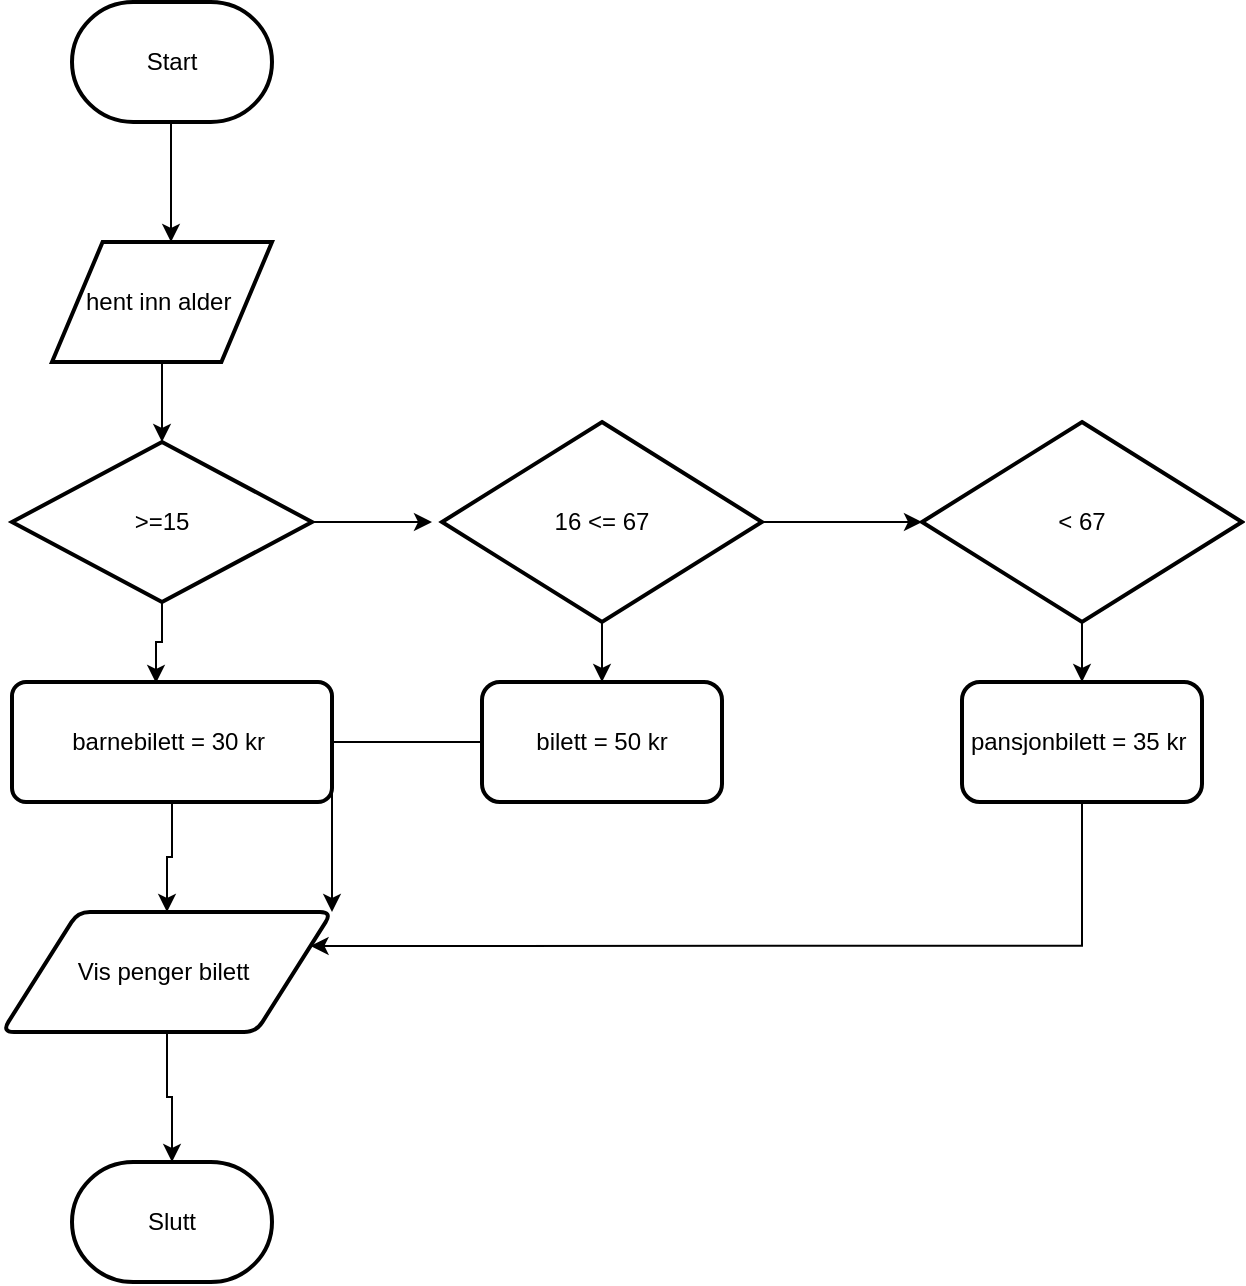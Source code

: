 <mxfile version="22.1.16" type="device" pages="2">
  <diagram name="Page-1" id="v_pH-upielrP5TEvdxz5">
    <mxGraphModel dx="1194" dy="605" grid="1" gridSize="10" guides="1" tooltips="1" connect="1" arrows="1" fold="1" page="1" pageScale="1" pageWidth="827" pageHeight="1169" math="0" shadow="0">
      <root>
        <mxCell id="0" />
        <mxCell id="1" parent="0" />
        <mxCell id="LuUeZSiwlCKiO2b5Vnxp-4" value="Start" style="strokeWidth=2;html=1;shape=mxgraph.flowchart.terminator;whiteSpace=wrap;" parent="1" vertex="1">
          <mxGeometry x="155" y="100" width="100" height="60" as="geometry" />
        </mxCell>
        <mxCell id="LuUeZSiwlCKiO2b5Vnxp-5" value="Slutt" style="strokeWidth=2;html=1;shape=mxgraph.flowchart.terminator;whiteSpace=wrap;" parent="1" vertex="1">
          <mxGeometry x="155" y="680" width="100" height="60" as="geometry" />
        </mxCell>
        <mxCell id="LuUeZSiwlCKiO2b5Vnxp-6" value="hent inn alder&amp;nbsp;" style="shape=parallelogram;html=1;strokeWidth=2;perimeter=parallelogramPerimeter;whiteSpace=wrap;rounded=1;arcSize=0;size=0.23;" parent="1" vertex="1">
          <mxGeometry x="145" y="220" width="110" height="60" as="geometry" />
        </mxCell>
        <mxCell id="LuUeZSiwlCKiO2b5Vnxp-7" value="" style="endArrow=classic;html=1;rounded=0;" parent="1" edge="1">
          <mxGeometry width="50" height="50" relative="1" as="geometry">
            <mxPoint x="204.5" y="160" as="sourcePoint" />
            <mxPoint x="204.5" y="220" as="targetPoint" />
          </mxGeometry>
        </mxCell>
        <mxCell id="LuUeZSiwlCKiO2b5Vnxp-10" value="&amp;gt;=15" style="strokeWidth=2;html=1;shape=mxgraph.flowchart.decision;whiteSpace=wrap;" parent="1" vertex="1">
          <mxGeometry x="125" y="320" width="150" height="80" as="geometry" />
        </mxCell>
        <mxCell id="LuUeZSiwlCKiO2b5Vnxp-12" style="edgeStyle=orthogonalEdgeStyle;rounded=0;orthogonalLoop=1;jettySize=auto;html=1;exitX=0.5;exitY=1;exitDx=0;exitDy=0;entryX=0.5;entryY=0;entryDx=0;entryDy=0;entryPerimeter=0;" parent="1" source="LuUeZSiwlCKiO2b5Vnxp-6" target="LuUeZSiwlCKiO2b5Vnxp-10" edge="1">
          <mxGeometry relative="1" as="geometry" />
        </mxCell>
        <mxCell id="LuUeZSiwlCKiO2b5Vnxp-18" style="edgeStyle=orthogonalEdgeStyle;rounded=0;orthogonalLoop=1;jettySize=auto;html=1;" parent="1" source="LuUeZSiwlCKiO2b5Vnxp-13" target="LuUeZSiwlCKiO2b5Vnxp-16" edge="1">
          <mxGeometry relative="1" as="geometry" />
        </mxCell>
        <mxCell id="LuUeZSiwlCKiO2b5Vnxp-13" value="barnebilett = 30 kr&amp;nbsp;" style="rounded=1;whiteSpace=wrap;html=1;absoluteArcSize=1;arcSize=14;strokeWidth=2;" parent="1" vertex="1">
          <mxGeometry x="125" y="440" width="160" height="60" as="geometry" />
        </mxCell>
        <mxCell id="LuUeZSiwlCKiO2b5Vnxp-16" value="Vis penger bilett&amp;nbsp;" style="shape=parallelogram;html=1;strokeWidth=2;perimeter=parallelogramPerimeter;whiteSpace=wrap;rounded=1;arcSize=12;size=0.23;" parent="1" vertex="1">
          <mxGeometry x="120" y="555" width="165" height="60" as="geometry" />
        </mxCell>
        <mxCell id="LuUeZSiwlCKiO2b5Vnxp-17" style="edgeStyle=orthogonalEdgeStyle;rounded=0;orthogonalLoop=1;jettySize=auto;html=1;entryX=0.45;entryY=0.008;entryDx=0;entryDy=0;entryPerimeter=0;" parent="1" source="LuUeZSiwlCKiO2b5Vnxp-10" target="LuUeZSiwlCKiO2b5Vnxp-13" edge="1">
          <mxGeometry relative="1" as="geometry" />
        </mxCell>
        <mxCell id="LuUeZSiwlCKiO2b5Vnxp-19" style="edgeStyle=orthogonalEdgeStyle;rounded=0;orthogonalLoop=1;jettySize=auto;html=1;entryX=0.5;entryY=0;entryDx=0;entryDy=0;entryPerimeter=0;" parent="1" source="LuUeZSiwlCKiO2b5Vnxp-16" target="LuUeZSiwlCKiO2b5Vnxp-5" edge="1">
          <mxGeometry relative="1" as="geometry" />
        </mxCell>
        <mxCell id="LuUeZSiwlCKiO2b5Vnxp-20" value="" style="endArrow=classic;html=1;rounded=0;" parent="1" edge="1">
          <mxGeometry width="50" height="50" relative="1" as="geometry">
            <mxPoint x="275" y="360" as="sourcePoint" />
            <mxPoint x="335" y="360" as="targetPoint" />
          </mxGeometry>
        </mxCell>
        <mxCell id="LuUeZSiwlCKiO2b5Vnxp-24" value="" style="edgeStyle=orthogonalEdgeStyle;rounded=0;orthogonalLoop=1;jettySize=auto;html=1;" parent="1" source="LuUeZSiwlCKiO2b5Vnxp-22" target="LuUeZSiwlCKiO2b5Vnxp-23" edge="1">
          <mxGeometry relative="1" as="geometry" />
        </mxCell>
        <mxCell id="LuUeZSiwlCKiO2b5Vnxp-27" value="" style="edgeStyle=orthogonalEdgeStyle;rounded=0;orthogonalLoop=1;jettySize=auto;html=1;" parent="1" source="LuUeZSiwlCKiO2b5Vnxp-22" target="LuUeZSiwlCKiO2b5Vnxp-26" edge="1">
          <mxGeometry relative="1" as="geometry" />
        </mxCell>
        <mxCell id="LuUeZSiwlCKiO2b5Vnxp-22" value="16 &amp;lt;= 67" style="strokeWidth=2;html=1;shape=mxgraph.flowchart.decision;whiteSpace=wrap;" parent="1" vertex="1">
          <mxGeometry x="340" y="310" width="160" height="100" as="geometry" />
        </mxCell>
        <mxCell id="LuUeZSiwlCKiO2b5Vnxp-25" style="edgeStyle=orthogonalEdgeStyle;rounded=0;orthogonalLoop=1;jettySize=auto;html=1;entryX=1;entryY=0;entryDx=0;entryDy=0;" parent="1" source="LuUeZSiwlCKiO2b5Vnxp-23" target="LuUeZSiwlCKiO2b5Vnxp-16" edge="1">
          <mxGeometry relative="1" as="geometry" />
        </mxCell>
        <mxCell id="LuUeZSiwlCKiO2b5Vnxp-23" value="bilett = 50 kr" style="rounded=1;whiteSpace=wrap;html=1;strokeWidth=2;" parent="1" vertex="1">
          <mxGeometry x="360" y="440" width="120" height="60" as="geometry" />
        </mxCell>
        <mxCell id="LuUeZSiwlCKiO2b5Vnxp-29" value="" style="edgeStyle=orthogonalEdgeStyle;rounded=0;orthogonalLoop=1;jettySize=auto;html=1;" parent="1" source="LuUeZSiwlCKiO2b5Vnxp-26" target="LuUeZSiwlCKiO2b5Vnxp-28" edge="1">
          <mxGeometry relative="1" as="geometry" />
        </mxCell>
        <mxCell id="LuUeZSiwlCKiO2b5Vnxp-26" value="&amp;lt; 67" style="strokeWidth=2;html=1;shape=mxgraph.flowchart.decision;whiteSpace=wrap;" parent="1" vertex="1">
          <mxGeometry x="580" y="310" width="160" height="100" as="geometry" />
        </mxCell>
        <mxCell id="LuUeZSiwlCKiO2b5Vnxp-30" style="edgeStyle=orthogonalEdgeStyle;rounded=0;orthogonalLoop=1;jettySize=auto;html=1;entryX=1;entryY=0.25;entryDx=0;entryDy=0;" parent="1" source="LuUeZSiwlCKiO2b5Vnxp-28" target="LuUeZSiwlCKiO2b5Vnxp-16" edge="1">
          <mxGeometry relative="1" as="geometry">
            <Array as="points">
              <mxPoint x="660" y="572" />
            </Array>
          </mxGeometry>
        </mxCell>
        <mxCell id="LuUeZSiwlCKiO2b5Vnxp-28" value="pansjonbilett = 35 kr&amp;nbsp;" style="rounded=1;whiteSpace=wrap;html=1;strokeWidth=2;" parent="1" vertex="1">
          <mxGeometry x="600" y="440" width="120" height="60" as="geometry" />
        </mxCell>
      </root>
    </mxGraphModel>
  </diagram>
  <diagram id="ba7t-G7cDBkXwQO-rP02" name="Page-2">
    <mxGraphModel dx="1194" dy="605" grid="1" gridSize="10" guides="1" tooltips="1" connect="1" arrows="1" fold="1" page="1" pageScale="1" pageWidth="827" pageHeight="1169" math="0" shadow="0">
      <root>
        <mxCell id="0" />
        <mxCell id="1" parent="0" />
        <mxCell id="Ya4XnHxlEfotuKPzlE-2-5" value="Brukervalg" style="swimlane;fontStyle=1;align=center;verticalAlign=top;childLayout=stackLayout;horizontal=1;startSize=26;horizontalStack=0;resizeParent=1;resizeParentMax=0;resizeLast=0;collapsible=1;marginBottom=0;whiteSpace=wrap;html=1;" vertex="1" parent="1">
          <mxGeometry x="240" y="170" width="160" height="164" as="geometry" />
        </mxCell>
        <mxCell id="Ya4XnHxlEfotuKPzlE-2-9" value="+ Feil bokstav: int" style="text;strokeColor=none;fillColor=none;align=left;verticalAlign=top;spacingLeft=4;spacingRight=4;overflow=hidden;rotatable=0;points=[[0,0.5],[1,0.5]];portConstraint=eastwest;whiteSpace=wrap;html=1;" vertex="1" parent="Ya4XnHxlEfotuKPzlE-2-5">
          <mxGeometry y="26" width="160" height="26" as="geometry" />
        </mxCell>
        <mxCell id="Ya4XnHxlEfotuKPzlE-2-6" value="+Riktig boksav: int" style="text;strokeColor=none;fillColor=none;align=left;verticalAlign=top;spacingLeft=4;spacingRight=4;overflow=hidden;rotatable=0;points=[[0,0.5],[1,0.5]];portConstraint=eastwest;whiteSpace=wrap;html=1;" vertex="1" parent="Ya4XnHxlEfotuKPzlE-2-5">
          <mxGeometry y="52" width="160" height="26" as="geometry" />
        </mxCell>
        <mxCell id="Ya4XnHxlEfotuKPzlE-2-7" value="" style="line;strokeWidth=1;fillColor=none;align=left;verticalAlign=middle;spacingTop=-1;spacingLeft=3;spacingRight=3;rotatable=0;labelPosition=right;points=[];portConstraint=eastwest;strokeColor=inherit;" vertex="1" parent="Ya4XnHxlEfotuKPzlE-2-5">
          <mxGeometry y="78" width="160" height="8" as="geometry" />
        </mxCell>
        <mxCell id="Ya4XnHxlEfotuKPzlE-2-8" value="+heng()" style="text;strokeColor=none;fillColor=none;align=left;verticalAlign=top;spacingLeft=4;spacingRight=4;overflow=hidden;rotatable=0;points=[[0,0.5],[1,0.5]];portConstraint=eastwest;whiteSpace=wrap;html=1;" vertex="1" parent="Ya4XnHxlEfotuKPzlE-2-5">
          <mxGeometry y="86" width="160" height="26" as="geometry" />
        </mxCell>
        <mxCell id="Ya4XnHxlEfotuKPzlE-2-11" value="+seier()" style="text;strokeColor=none;fillColor=none;align=left;verticalAlign=top;spacingLeft=4;spacingRight=4;overflow=hidden;rotatable=0;points=[[0,0.5],[1,0.5]];portConstraint=eastwest;whiteSpace=wrap;html=1;" vertex="1" parent="Ya4XnHxlEfotuKPzlE-2-5">
          <mxGeometry y="112" width="160" height="26" as="geometry" />
        </mxCell>
        <mxCell id="Ya4XnHxlEfotuKPzlE-2-18" value="+Legge_til_Bokstav()" style="text;strokeColor=none;fillColor=none;align=left;verticalAlign=top;spacingLeft=4;spacingRight=4;overflow=hidden;rotatable=0;points=[[0,0.5],[1,0.5]];portConstraint=eastwest;whiteSpace=wrap;html=1;" vertex="1" parent="Ya4XnHxlEfotuKPzlE-2-5">
          <mxGeometry y="138" width="160" height="26" as="geometry" />
        </mxCell>
        <mxCell id="Ya4XnHxlEfotuKPzlE-2-12" value="Hangman" style="swimlane;fontStyle=1;align=center;verticalAlign=top;childLayout=stackLayout;horizontal=1;startSize=26;horizontalStack=0;resizeParent=1;resizeParentMax=0;resizeLast=0;collapsible=1;marginBottom=0;whiteSpace=wrap;html=1;" vertex="1" parent="1">
          <mxGeometry x="470" y="334" width="160" height="138" as="geometry" />
        </mxCell>
        <mxCell id="Ya4XnHxlEfotuKPzlE-2-13" value="+ gjett_bokstav: input" style="text;strokeColor=none;fillColor=none;align=left;verticalAlign=top;spacingLeft=4;spacingRight=4;overflow=hidden;rotatable=0;points=[[0,0.5],[1,0.5]];portConstraint=eastwest;whiteSpace=wrap;html=1;" vertex="1" parent="Ya4XnHxlEfotuKPzlE-2-12">
          <mxGeometry y="26" width="160" height="26" as="geometry" />
        </mxCell>
        <mxCell id="Ya4XnHxlEfotuKPzlE-2-14" value="" style="line;strokeWidth=1;fillColor=none;align=left;verticalAlign=middle;spacingTop=-1;spacingLeft=3;spacingRight=3;rotatable=0;labelPosition=right;points=[];portConstraint=eastwest;strokeColor=inherit;" vertex="1" parent="Ya4XnHxlEfotuKPzlE-2-12">
          <mxGeometry y="52" width="160" height="8" as="geometry" />
        </mxCell>
        <mxCell id="Ya4XnHxlEfotuKPzlE-2-15" value="+Meny()" style="text;strokeColor=none;fillColor=none;align=left;verticalAlign=top;spacingLeft=4;spacingRight=4;overflow=hidden;rotatable=0;points=[[0,0.5],[1,0.5]];portConstraint=eastwest;whiteSpace=wrap;html=1;" vertex="1" parent="Ya4XnHxlEfotuKPzlE-2-12">
          <mxGeometry y="60" width="160" height="26" as="geometry" />
        </mxCell>
        <mxCell id="Ya4XnHxlEfotuKPzlE-2-16" value="+Start()" style="text;strokeColor=none;fillColor=none;align=left;verticalAlign=top;spacingLeft=4;spacingRight=4;overflow=hidden;rotatable=0;points=[[0,0.5],[1,0.5]];portConstraint=eastwest;whiteSpace=wrap;html=1;" vertex="1" parent="Ya4XnHxlEfotuKPzlE-2-12">
          <mxGeometry y="86" width="160" height="26" as="geometry" />
        </mxCell>
        <mxCell id="Ya4XnHxlEfotuKPzlE-2-17" value="+Avslutt()" style="text;strokeColor=none;fillColor=none;align=left;verticalAlign=top;spacingLeft=4;spacingRight=4;overflow=hidden;rotatable=0;points=[[0,0.5],[1,0.5]];portConstraint=eastwest;whiteSpace=wrap;html=1;" vertex="1" parent="Ya4XnHxlEfotuKPzlE-2-12">
          <mxGeometry y="112" width="160" height="26" as="geometry" />
        </mxCell>
        <mxCell id="Ya4XnHxlEfotuKPzlE-2-19" value="Velg kateogri" style="swimlane;fontStyle=1;align=center;verticalAlign=top;childLayout=stackLayout;horizontal=1;startSize=26;horizontalStack=0;resizeParent=1;resizeParentMax=0;resizeLast=0;collapsible=1;marginBottom=0;whiteSpace=wrap;html=1;" vertex="1" parent="1">
          <mxGeometry x="70" y="390" width="160" height="138" as="geometry" />
        </mxCell>
        <mxCell id="Ya4XnHxlEfotuKPzlE-2-20" value="+ Kategori 1: list" style="text;strokeColor=none;fillColor=none;align=left;verticalAlign=top;spacingLeft=4;spacingRight=4;overflow=hidden;rotatable=0;points=[[0,0.5],[1,0.5]];portConstraint=eastwest;whiteSpace=wrap;html=1;" vertex="1" parent="Ya4XnHxlEfotuKPzlE-2-19">
          <mxGeometry y="26" width="160" height="26" as="geometry" />
        </mxCell>
        <mxCell id="Ya4XnHxlEfotuKPzlE-2-25" value="+ Kategori 2: list" style="text;strokeColor=none;fillColor=none;align=left;verticalAlign=top;spacingLeft=4;spacingRight=4;overflow=hidden;rotatable=0;points=[[0,0.5],[1,0.5]];portConstraint=eastwest;whiteSpace=wrap;html=1;" vertex="1" parent="Ya4XnHxlEfotuKPzlE-2-19">
          <mxGeometry y="52" width="160" height="26" as="geometry" />
        </mxCell>
        <mxCell id="Ya4XnHxlEfotuKPzlE-2-26" value="+ Kategori 3: list" style="text;strokeColor=none;fillColor=none;align=left;verticalAlign=top;spacingLeft=4;spacingRight=4;overflow=hidden;rotatable=0;points=[[0,0.5],[1,0.5]];portConstraint=eastwest;whiteSpace=wrap;html=1;" vertex="1" parent="Ya4XnHxlEfotuKPzlE-2-19">
          <mxGeometry y="78" width="160" height="26" as="geometry" />
        </mxCell>
        <mxCell id="Ya4XnHxlEfotuKPzlE-2-21" value="" style="line;strokeWidth=1;fillColor=none;align=left;verticalAlign=middle;spacingTop=-1;spacingLeft=3;spacingRight=3;rotatable=0;labelPosition=right;points=[];portConstraint=eastwest;strokeColor=inherit;" vertex="1" parent="Ya4XnHxlEfotuKPzlE-2-19">
          <mxGeometry y="104" width="160" height="8" as="geometry" />
        </mxCell>
        <mxCell id="Ya4XnHxlEfotuKPzlE-2-22" value="+Random()" style="text;strokeColor=none;fillColor=none;align=left;verticalAlign=top;spacingLeft=4;spacingRight=4;overflow=hidden;rotatable=0;points=[[0,0.5],[1,0.5]];portConstraint=eastwest;whiteSpace=wrap;html=1;" vertex="1" parent="Ya4XnHxlEfotuKPzlE-2-19">
          <mxGeometry y="112" width="160" height="26" as="geometry" />
        </mxCell>
        <mxCell id="Ya4XnHxlEfotuKPzlE-2-27" style="edgeStyle=orthogonalEdgeStyle;rounded=0;orthogonalLoop=1;jettySize=auto;html=1;entryX=0.988;entryY=0.109;entryDx=0;entryDy=0;entryPerimeter=0;" edge="1" parent="1" source="Ya4XnHxlEfotuKPzlE-2-5" target="Ya4XnHxlEfotuKPzlE-2-19">
          <mxGeometry relative="1" as="geometry" />
        </mxCell>
        <mxCell id="Ya4XnHxlEfotuKPzlE-2-28" style="edgeStyle=orthogonalEdgeStyle;rounded=0;orthogonalLoop=1;jettySize=auto;html=1;entryX=-0.012;entryY=1;entryDx=0;entryDy=0;entryPerimeter=0;" edge="1" parent="1" source="Ya4XnHxlEfotuKPzlE-2-5" target="Ya4XnHxlEfotuKPzlE-2-13">
          <mxGeometry relative="1" as="geometry" />
        </mxCell>
      </root>
    </mxGraphModel>
  </diagram>
</mxfile>
